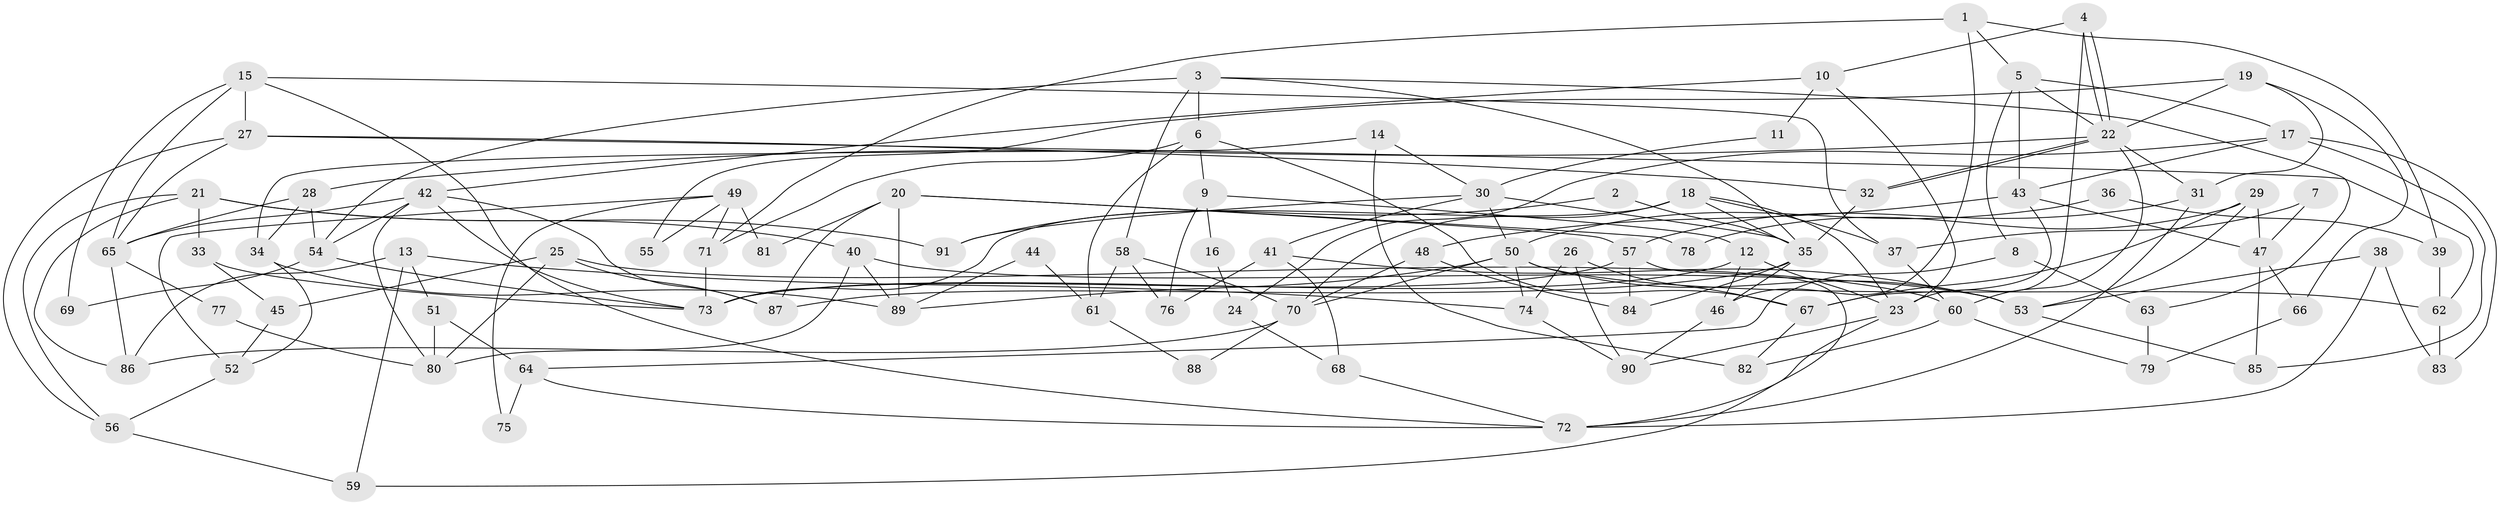 // coarse degree distribution, {6: 0.08620689655172414, 2: 0.08620689655172414, 5: 0.20689655172413793, 3: 0.22413793103448276, 10: 0.017241379310344827, 7: 0.15517241379310345, 4: 0.13793103448275862, 8: 0.05172413793103448, 11: 0.017241379310344827, 9: 0.017241379310344827}
// Generated by graph-tools (version 1.1) at 2025/24/03/03/25 07:24:01]
// undirected, 91 vertices, 182 edges
graph export_dot {
graph [start="1"]
  node [color=gray90,style=filled];
  1;
  2;
  3;
  4;
  5;
  6;
  7;
  8;
  9;
  10;
  11;
  12;
  13;
  14;
  15;
  16;
  17;
  18;
  19;
  20;
  21;
  22;
  23;
  24;
  25;
  26;
  27;
  28;
  29;
  30;
  31;
  32;
  33;
  34;
  35;
  36;
  37;
  38;
  39;
  40;
  41;
  42;
  43;
  44;
  45;
  46;
  47;
  48;
  49;
  50;
  51;
  52;
  53;
  54;
  55;
  56;
  57;
  58;
  59;
  60;
  61;
  62;
  63;
  64;
  65;
  66;
  67;
  68;
  69;
  70;
  71;
  72;
  73;
  74;
  75;
  76;
  77;
  78;
  79;
  80;
  81;
  82;
  83;
  84;
  85;
  86;
  87;
  88;
  89;
  90;
  91;
  1 -- 5;
  1 -- 46;
  1 -- 39;
  1 -- 71;
  2 -- 35;
  2 -- 91;
  3 -- 35;
  3 -- 6;
  3 -- 54;
  3 -- 58;
  3 -- 63;
  4 -- 22;
  4 -- 22;
  4 -- 10;
  4 -- 23;
  5 -- 43;
  5 -- 22;
  5 -- 8;
  5 -- 17;
  6 -- 9;
  6 -- 71;
  6 -- 61;
  6 -- 67;
  7 -- 47;
  7 -- 37;
  8 -- 64;
  8 -- 63;
  9 -- 12;
  9 -- 76;
  9 -- 16;
  10 -- 42;
  10 -- 23;
  10 -- 11;
  11 -- 30;
  12 -- 73;
  12 -- 23;
  12 -- 46;
  13 -- 86;
  13 -- 74;
  13 -- 51;
  13 -- 59;
  14 -- 30;
  14 -- 82;
  14 -- 34;
  15 -- 72;
  15 -- 37;
  15 -- 27;
  15 -- 65;
  15 -- 69;
  16 -- 24;
  17 -- 83;
  17 -- 24;
  17 -- 43;
  17 -- 85;
  18 -- 73;
  18 -- 23;
  18 -- 35;
  18 -- 37;
  18 -- 70;
  19 -- 31;
  19 -- 22;
  19 -- 55;
  19 -- 66;
  20 -- 89;
  20 -- 87;
  20 -- 57;
  20 -- 78;
  20 -- 81;
  21 -- 56;
  21 -- 86;
  21 -- 33;
  21 -- 40;
  21 -- 91;
  22 -- 32;
  22 -- 32;
  22 -- 28;
  22 -- 31;
  22 -- 60;
  23 -- 90;
  23 -- 72;
  24 -- 68;
  25 -- 60;
  25 -- 87;
  25 -- 45;
  25 -- 80;
  26 -- 67;
  26 -- 90;
  26 -- 74;
  27 -- 65;
  27 -- 32;
  27 -- 56;
  27 -- 62;
  28 -- 54;
  28 -- 34;
  28 -- 65;
  29 -- 47;
  29 -- 53;
  29 -- 67;
  29 -- 78;
  30 -- 50;
  30 -- 35;
  30 -- 41;
  30 -- 91;
  31 -- 57;
  31 -- 72;
  32 -- 35;
  33 -- 45;
  33 -- 73;
  34 -- 52;
  34 -- 89;
  35 -- 46;
  35 -- 84;
  35 -- 87;
  36 -- 39;
  36 -- 50;
  37 -- 60;
  38 -- 53;
  38 -- 72;
  38 -- 83;
  39 -- 62;
  40 -- 80;
  40 -- 53;
  40 -- 89;
  41 -- 53;
  41 -- 68;
  41 -- 76;
  42 -- 65;
  42 -- 73;
  42 -- 54;
  42 -- 80;
  42 -- 87;
  43 -- 67;
  43 -- 47;
  43 -- 48;
  44 -- 61;
  44 -- 89;
  45 -- 52;
  46 -- 90;
  47 -- 85;
  47 -- 66;
  48 -- 84;
  48 -- 70;
  49 -- 52;
  49 -- 71;
  49 -- 55;
  49 -- 75;
  49 -- 81;
  50 -- 70;
  50 -- 89;
  50 -- 53;
  50 -- 62;
  50 -- 74;
  51 -- 80;
  51 -- 64;
  52 -- 56;
  53 -- 85;
  54 -- 69;
  54 -- 73;
  56 -- 59;
  57 -- 73;
  57 -- 59;
  57 -- 84;
  58 -- 70;
  58 -- 61;
  58 -- 76;
  60 -- 79;
  60 -- 82;
  61 -- 88;
  62 -- 83;
  63 -- 79;
  64 -- 72;
  64 -- 75;
  65 -- 77;
  65 -- 86;
  66 -- 79;
  67 -- 82;
  68 -- 72;
  70 -- 86;
  70 -- 88;
  71 -- 73;
  74 -- 90;
  77 -- 80;
}
